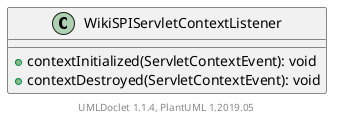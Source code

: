 @startuml

    class WikiSPIServletContextListener [[WikiSPIServletContextListener.html]] {
        +contextInitialized(ServletContextEvent): void
        +contextDestroyed(ServletContextEvent): void
    }


    center footer UMLDoclet 1.1.4, PlantUML 1.2019.05
@enduml
